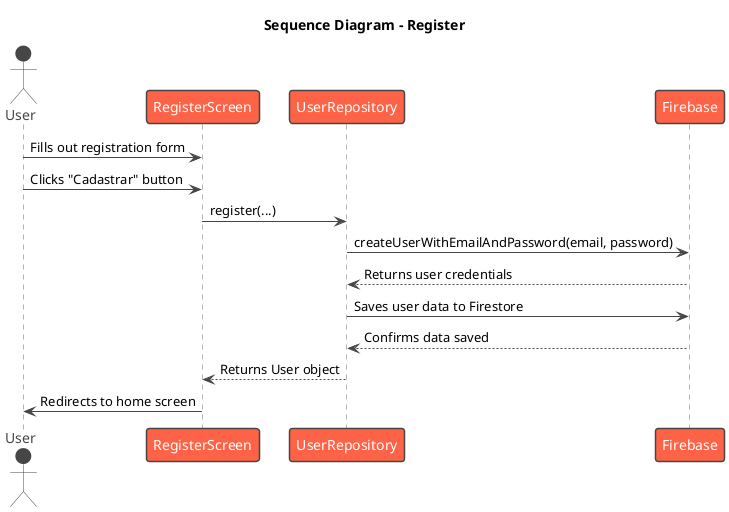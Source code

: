 @startuml
!theme vibrant
title Sequence Diagram - Register

actor User
participant RegisterScreen
participant UserRepository
participant Firebase

User -> RegisterScreen: Fills out registration form
User -> RegisterScreen: Clicks "Cadastrar" button
RegisterScreen -> UserRepository: register(...)
UserRepository -> Firebase: createUserWithEmailAndPassword(email, password)
Firebase --> UserRepository: Returns user credentials
UserRepository -> Firebase: Saves user data to Firestore
Firebase --> UserRepository: Confirms data saved
UserRepository --> RegisterScreen: Returns User object
RegisterScreen -> User: Redirects to home screen

@enduml
